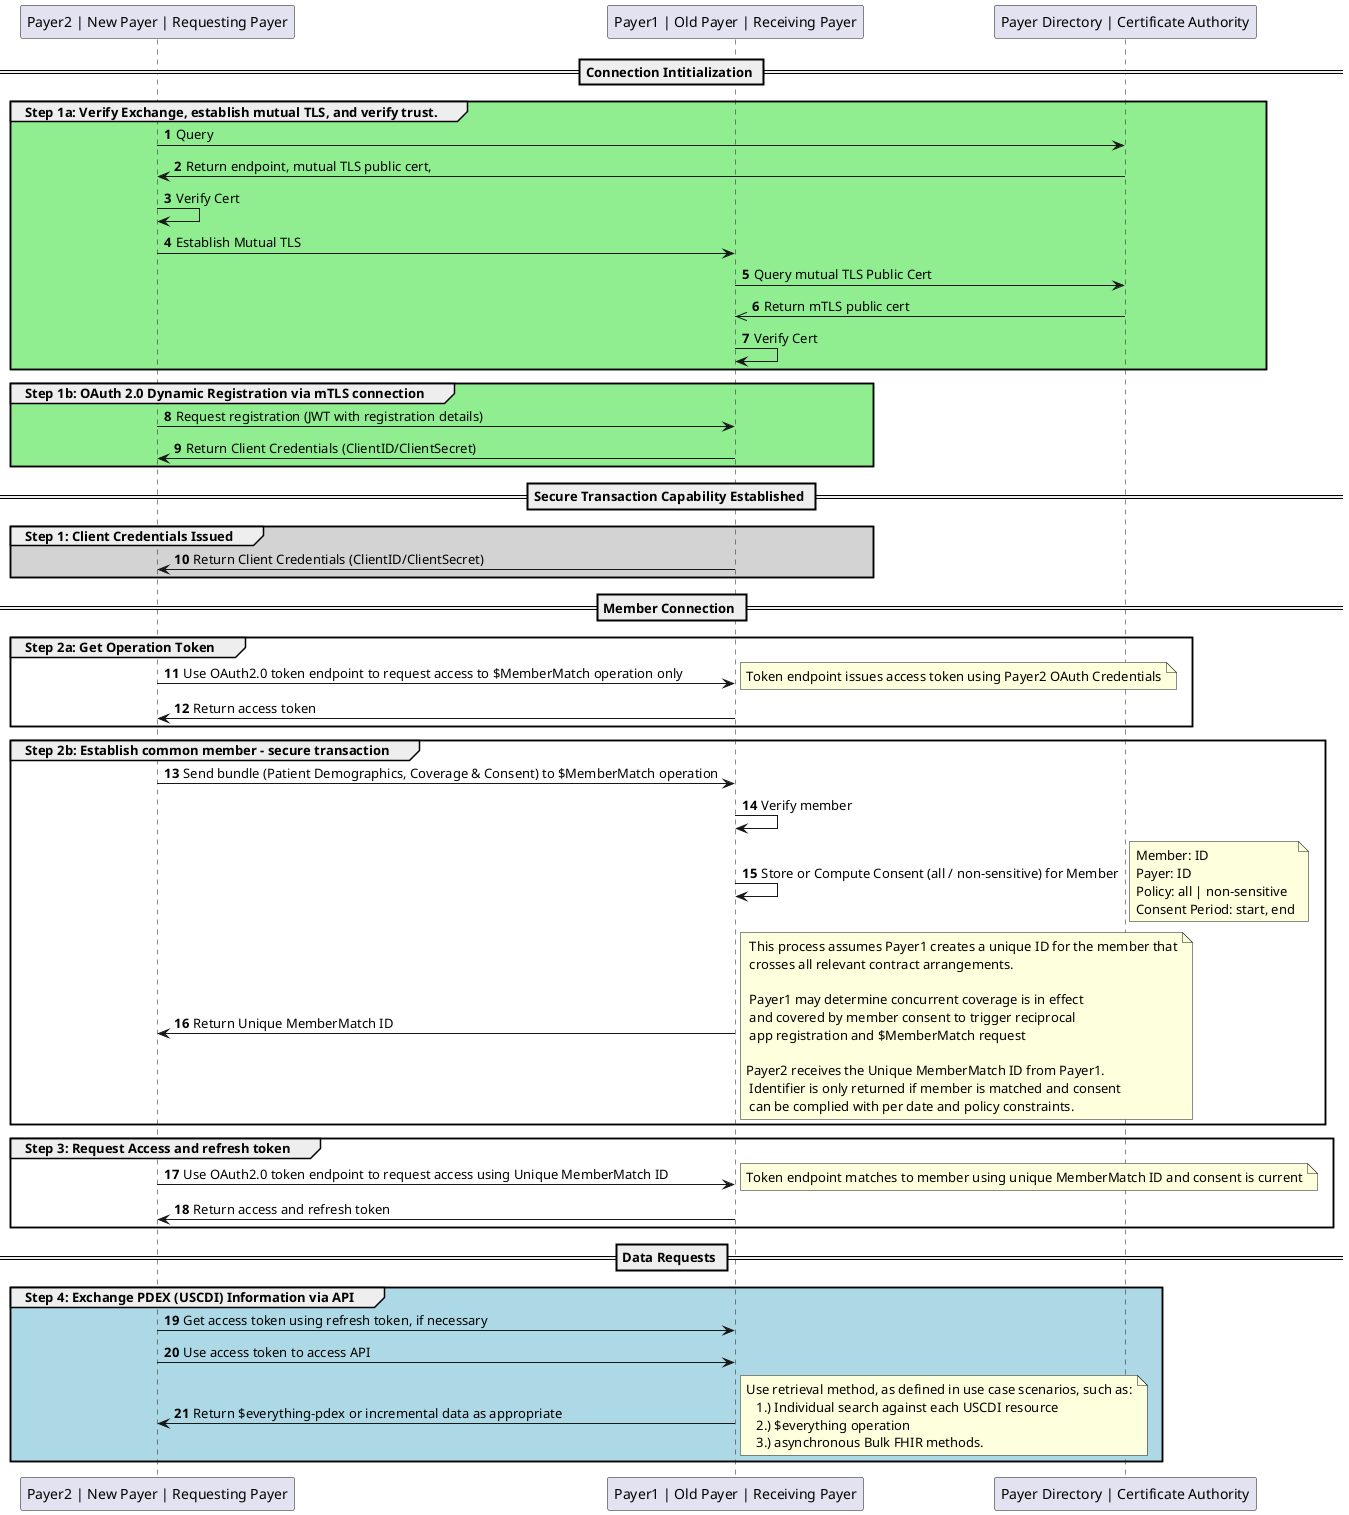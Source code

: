 @startuml
skinparam svgDimensionStyle false
autonumber
participant "Payer2 | New Payer | Requesting Payer" as Payer2
participant "Payer1 | Old Payer | Receiving Payer" as Payer1
participant "Payer Directory | Certificate Authority" as PayerDirectory
== Connection Intitialization ==
group #LightGreen Step 1a: Verify Exchange, establish mutual TLS, and verify trust.
	Payer2 -> PayerDirectory : Query
	PayerDirectory -> Payer2 : Return endpoint, mutual TLS public cert,
	Payer2 -> Payer2 : Verify Cert
	Payer2 -> Payer1 : Establish Mutual TLS
	Payer1 -> PayerDirectory : Query mutual TLS Public Cert
	PayerDirectory ->> Payer1 : Return mTLS public cert
	Payer1 -> Payer1 : Verify Cert
end
group #lightGreen Step 1b: OAuth 2.0 Dynamic Registration via mTLS connection
	Payer2 -> Payer1 : Request registration (JWT with registration details)
  Payer1 -> Payer2 : Return Client Credentials (ClientID/ClientSecret)
end
== Secure Transaction Capability Established ==
group #lightGrey Step 1: Client Credentials Issued
	Payer1 -> Payer2 : Return Client Credentials (ClientID/ClientSecret)
end

== Member Connection ==
group Step 2a: Get Operation Token
	Payer2 -> Payer1 : Use OAuth2.0 token endpoint to request access to $MemberMatch operation only
  note right
  	Token endpoint issues access token using Payer2 OAuth Credentials
  endnote
  Payer1 -> Payer2 : Return access token
end
group Step 2b: Establish common member - secure transaction
	Payer2 -> Payer1 : Send bundle (Patient Demographics, Coverage & Consent) to $MemberMatch operation
	Payer1 -> Payer1 : Verify member
  Payer1 -> Payer1 : Store or Compute Consent (all / non-sensitive) for Member
  note right
  Member: ID
  Payer: ID
  Policy: all | non-sensitive
  Consent Period: start, end
  endnote

	Payer1 -> Payer2 : Return Unique MemberMatch ID
  note right
    This process assumes Payer1 creates a unique ID for the member that
    crosses all relevant contract arrangements.

    Payer1 may determine concurrent coverage is in effect
    and covered by member consent to trigger reciprocal
    app registration and $MemberMatch request

  	Payer2 receives the Unique MemberMatch ID from Payer1.
    Identifier is only returned if member is matched and consent
    can be complied with per date and policy constraints.
  endnote
end

group Step 3: Request Access and refresh token
	Payer2 -> Payer1 : Use OAuth2.0 token endpoint to request access using Unique MemberMatch ID
  note right
  	Token endpoint matches to member using unique MemberMatch ID and consent is current
  endnote
  Payer1 -> Payer2 : Return access and refresh token
end
== Data Requests ==
group #LightBlue Step 4: Exchange PDEX (USCDI) Information via API
	Payer2 -> Payer1 : Get access token using refresh token, if necessary
  Payer2 -> Payer1 : Use access token to access API
	Payer1 -> Payer2 : Return $everything-pdex or incremental data as appropriate
  note right
  	Use retrieval method, as defined in use case scenarios, such as:
      1.) Individual search against each USCDI resource
      2.) $everything operation
      3.) asynchronous Bulk FHIR methods.
  endnote
end
@enduml
